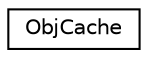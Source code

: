 digraph "Graphical Class Hierarchy"
{
 // INTERACTIVE_SVG=YES
  edge [fontname="Helvetica",fontsize="10",labelfontname="Helvetica",labelfontsize="10"];
  node [fontname="Helvetica",fontsize="10",shape=record];
  rankdir="LR";
  Node0 [label="ObjCache",height=0.2,width=0.4,color="black", fillcolor="white", style="filled",URL="$dc/d21/class_obj_cache.html",tooltip="Cache for objects. "];
}
